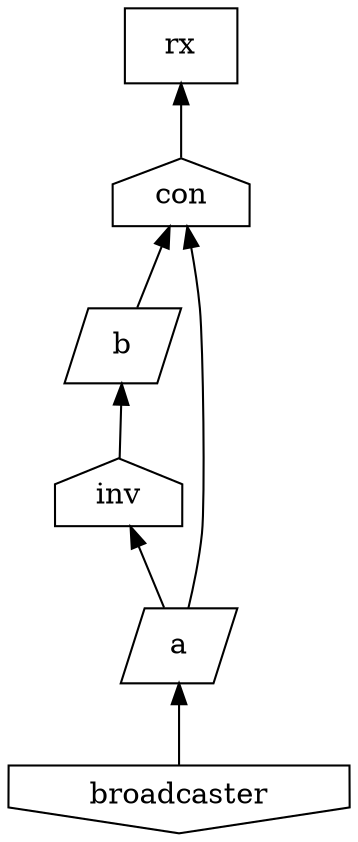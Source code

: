 digraph {
  rankdir=BT
  broadcaster [shape=invhouse]
  broadcaster -> a
  a [shape=parallelogram]
  a -> inv, con
  inv [shape=house]
  inv -> b
  b [shape=parallelogram]
  b -> con
  con [shape=house]
  con -> rx
  rx [shape=rectangle]
}

